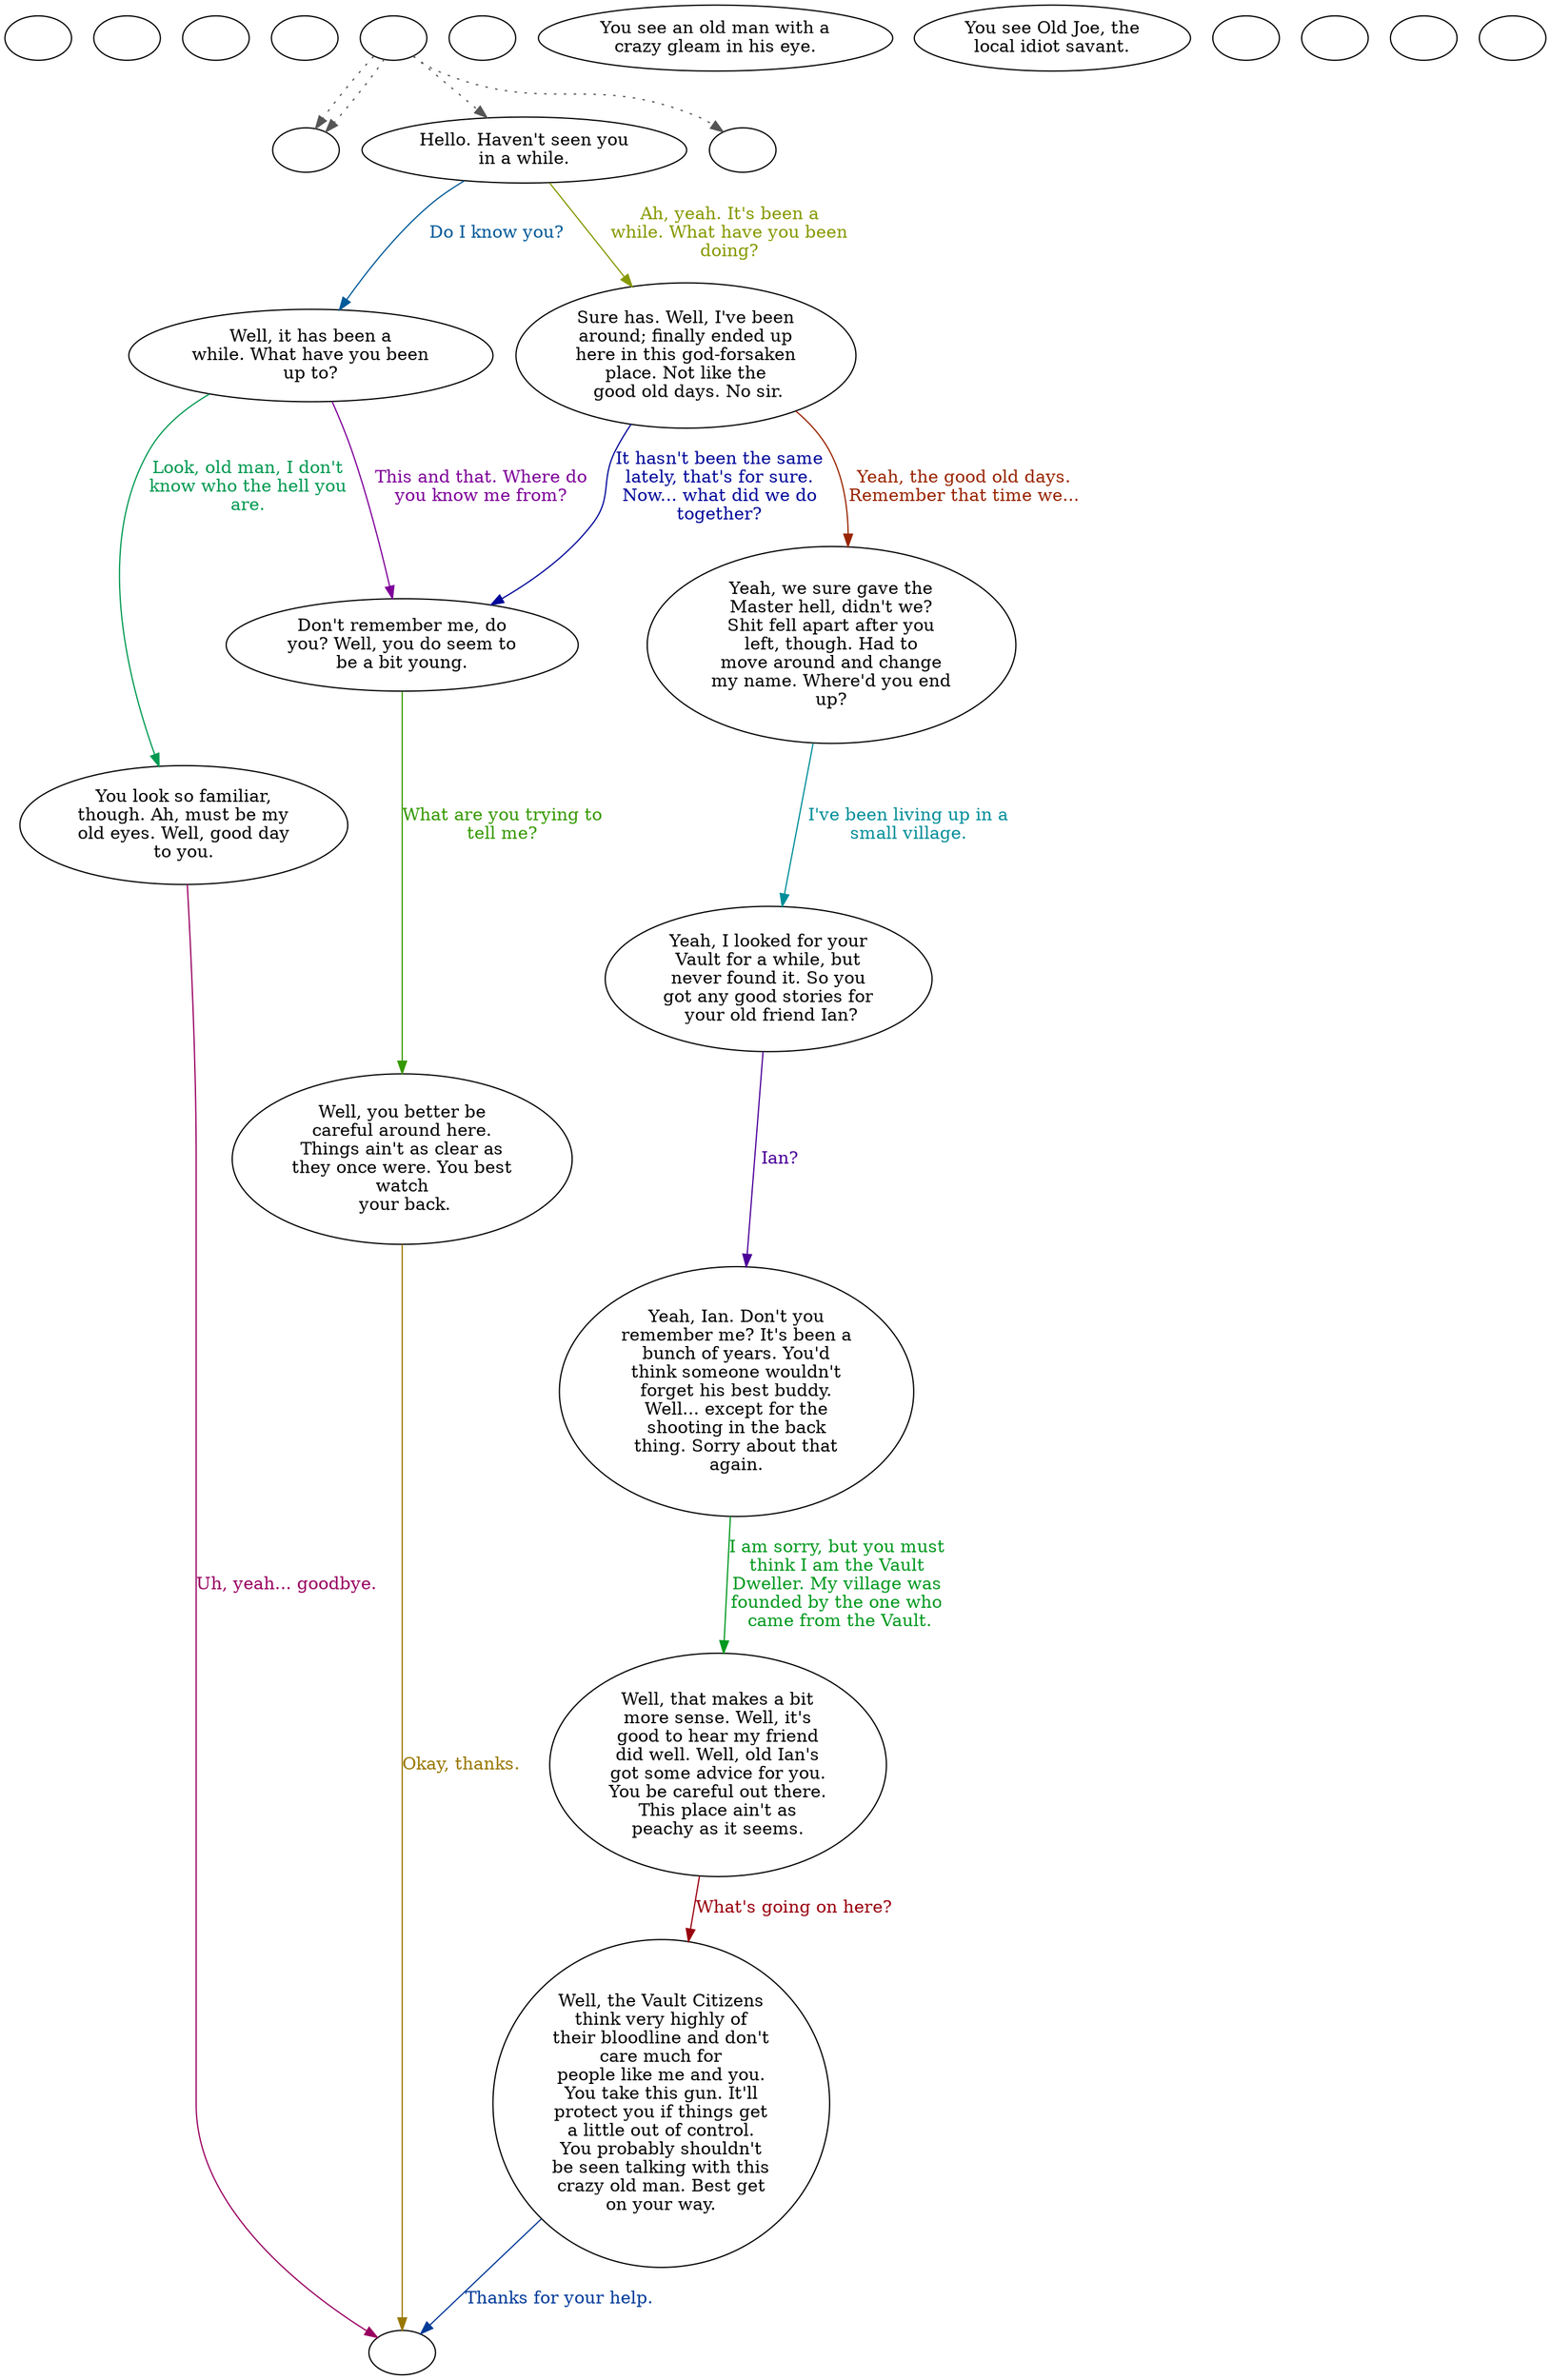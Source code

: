 digraph vcoldjoe {
  "checkPartyMembersNearDoor" [style=filled       fillcolor="#FFFFFF"       color="#000000"]
  "checkPartyMembersNearDoor" [label=""]
  "start" [style=filled       fillcolor="#FFFFFF"       color="#000000"]
  "start" [label=""]
  "critter_p_proc" [style=filled       fillcolor="#FFFFFF"       color="#000000"]
  "critter_p_proc" [label=""]
  "pickup_p_proc" [style=filled       fillcolor="#FFFFFF"       color="#000000"]
  "pickup_p_proc" [label=""]
  "talk_p_proc" [style=filled       fillcolor="#FFFFFF"       color="#000000"]
  "talk_p_proc" -> "Node012" [style=dotted color="#555555"]
  "talk_p_proc" -> "Node001" [style=dotted color="#555555"]
  "talk_p_proc" -> "Node013" [style=dotted color="#555555"]
  "talk_p_proc" -> "Node012" [style=dotted color="#555555"]
  "talk_p_proc" [label=""]
  "destroy_p_proc" [style=filled       fillcolor="#FFFFFF"       color="#000000"]
  "destroy_p_proc" [label=""]
  "look_at_p_proc" [style=filled       fillcolor="#FFFFFF"       color="#000000"]
  "look_at_p_proc" [label="You see an old man with a\ncrazy gleam in his eye."]
  "description_p_proc" [style=filled       fillcolor="#FFFFFF"       color="#000000"]
  "description_p_proc" [label="You see Old Joe, the\nlocal idiot savant."]
  "use_skill_on_p_proc" [style=filled       fillcolor="#FFFFFF"       color="#000000"]
  "use_skill_on_p_proc" [label=""]
  "damage_p_proc" [style=filled       fillcolor="#FFFFFF"       color="#000000"]
  "damage_p_proc" [label=""]
  "map_enter_p_proc" [style=filled       fillcolor="#FFFFFF"       color="#000000"]
  "map_enter_p_proc" [label=""]
  "Node998" [style=filled       fillcolor="#FFFFFF"       color="#000000"]
  "Node998" [label=""]
  "Node999" [style=filled       fillcolor="#FFFFFF"       color="#000000"]
  "Node999" [label=""]
  "Node001" [style=filled       fillcolor="#FFFFFF"       color="#000000"]
  "Node001" [label="Hello. Haven't seen you\nin a while."]
  "Node001" -> "Node002" [label="Do I know you?" color="#005B99" fontcolor="#005B99"]
  "Node001" -> "Node003" [label="Ah, yeah. It's been a\nwhile. What have you been\ndoing?" color="#879900" fontcolor="#879900"]
  "Node002" [style=filled       fillcolor="#FFFFFF"       color="#000000"]
  "Node002" [label="Well, it has been a\nwhile. What have you been\nup to?"]
  "Node002" -> "Node004" [label="This and that. Where do\nyou know me from?" color="#7E0099" fontcolor="#7E0099"]
  "Node002" -> "Node005" [label="Look, old man, I don't\nknow who the hell you\nare." color="#009951" fontcolor="#009951"]
  "Node003" [style=filled       fillcolor="#FFFFFF"       color="#000000"]
  "Node003" [label="Sure has. Well, I've been\naround; finally ended up\nhere in this god-forsaken\nplace. Not like the\n good old days. No sir."]
  "Node003" -> "Node006" [label="Yeah, the good old days.\nRemember that time we..." color="#992500" fontcolor="#992500"]
  "Node003" -> "Node004" [label="It hasn't been the same\nlately, that's for sure.\nNow... what did we do\ntogether?" color="#000899" fontcolor="#000899"]
  "Node004" [style=filled       fillcolor="#FFFFFF"       color="#000000"]
  "Node004" [label="Don't remember me, do\nyou? Well, you do seem to\nbe a bit young."]
  "Node004" -> "Node007" [label="What are you trying to\ntell me?" color="#359900" fontcolor="#359900"]
  "Node005" [style=filled       fillcolor="#FFFFFF"       color="#000000"]
  "Node005" [label="You look so familiar,\nthough. Ah, must be my\nold eyes. Well, good day\nto you."]
  "Node005" -> "Node999" [label="Uh, yeah... goodbye." color="#990061" fontcolor="#990061"]
  "Node006" [style=filled       fillcolor="#FFFFFF"       color="#000000"]
  "Node006" [label="Yeah, we sure gave the\nMaster hell, didn't we?\nShit fell apart after you\nleft, though. Had to\nmove around and change\nmy name. Where'd you end\nup?"]
  "Node006" -> "Node008" [label="I've been living up in a\nsmall village." color="#008E99" fontcolor="#008E99"]
  "Node007" [style=filled       fillcolor="#FFFFFF"       color="#000000"]
  "Node007" [label="Well, you better be\ncareful around here.\nThings ain't as clear as\nthey once were. You best\nwatch\n your back."]
  "Node007" -> "Node999" [label="Okay, thanks." color="#997700" fontcolor="#997700"]
  "Node008" [style=filled       fillcolor="#FFFFFF"       color="#000000"]
  "Node008" [label="Yeah, I looked for your\nVault for a while, but\nnever found it. So you\ngot any good stories for\n your old friend Ian?"]
  "Node008" -> "Node009" [label="Ian?" color="#4B0099" fontcolor="#4B0099"]
  "Node009" [style=filled       fillcolor="#FFFFFF"       color="#000000"]
  "Node009" [label="Yeah, Ian. Don't you\nremember me? It's been a\nbunch of years. You'd\nthink someone wouldn't\nforget his best buddy.\nWell... except for the\nshooting in the back\nthing. Sorry about that\nagain."]
  "Node009" -> "Node010" [label="I am sorry, but you must\nthink I am the Vault\nDweller. My village was\nfounded by the one who\n came from the Vault." color="#00991E" fontcolor="#00991E"]
  "Node010" [style=filled       fillcolor="#FFFFFF"       color="#000000"]
  "Node010" [label="Well, that makes a bit\nmore sense. Well, it's\ngood to hear my friend\ndid well. Well, old Ian's\ngot some advice for you.\nYou be careful out there.\nThis place ain't as\npeachy as it seems."]
  "Node010" -> "Node011" [label="What's going on here?" color="#99000E" fontcolor="#99000E"]
  "Node011" [style=filled       fillcolor="#FFFFFF"       color="#000000"]
  "Node011" [label="Well, the Vault Citizens\nthink very highly of\ntheir bloodline and don't\ncare much for\npeople like me and you.\nYou take this gun. It'll\nprotect you if things get\na little out of control.\nYou probably shouldn't\nbe seen talking with this\ncrazy old man. Best get\non your way."]
  "Node011" -> "Node999" [label="Thanks for your help." color="#003B99" fontcolor="#003B99"]
  "Node012" [style=filled       fillcolor="#FFFFFF"       color="#000000"]
  "Node012" [label=""]
  "Node013" [style=filled       fillcolor="#FFFFFF"       color="#000000"]
  "Node013" [label=""]
}